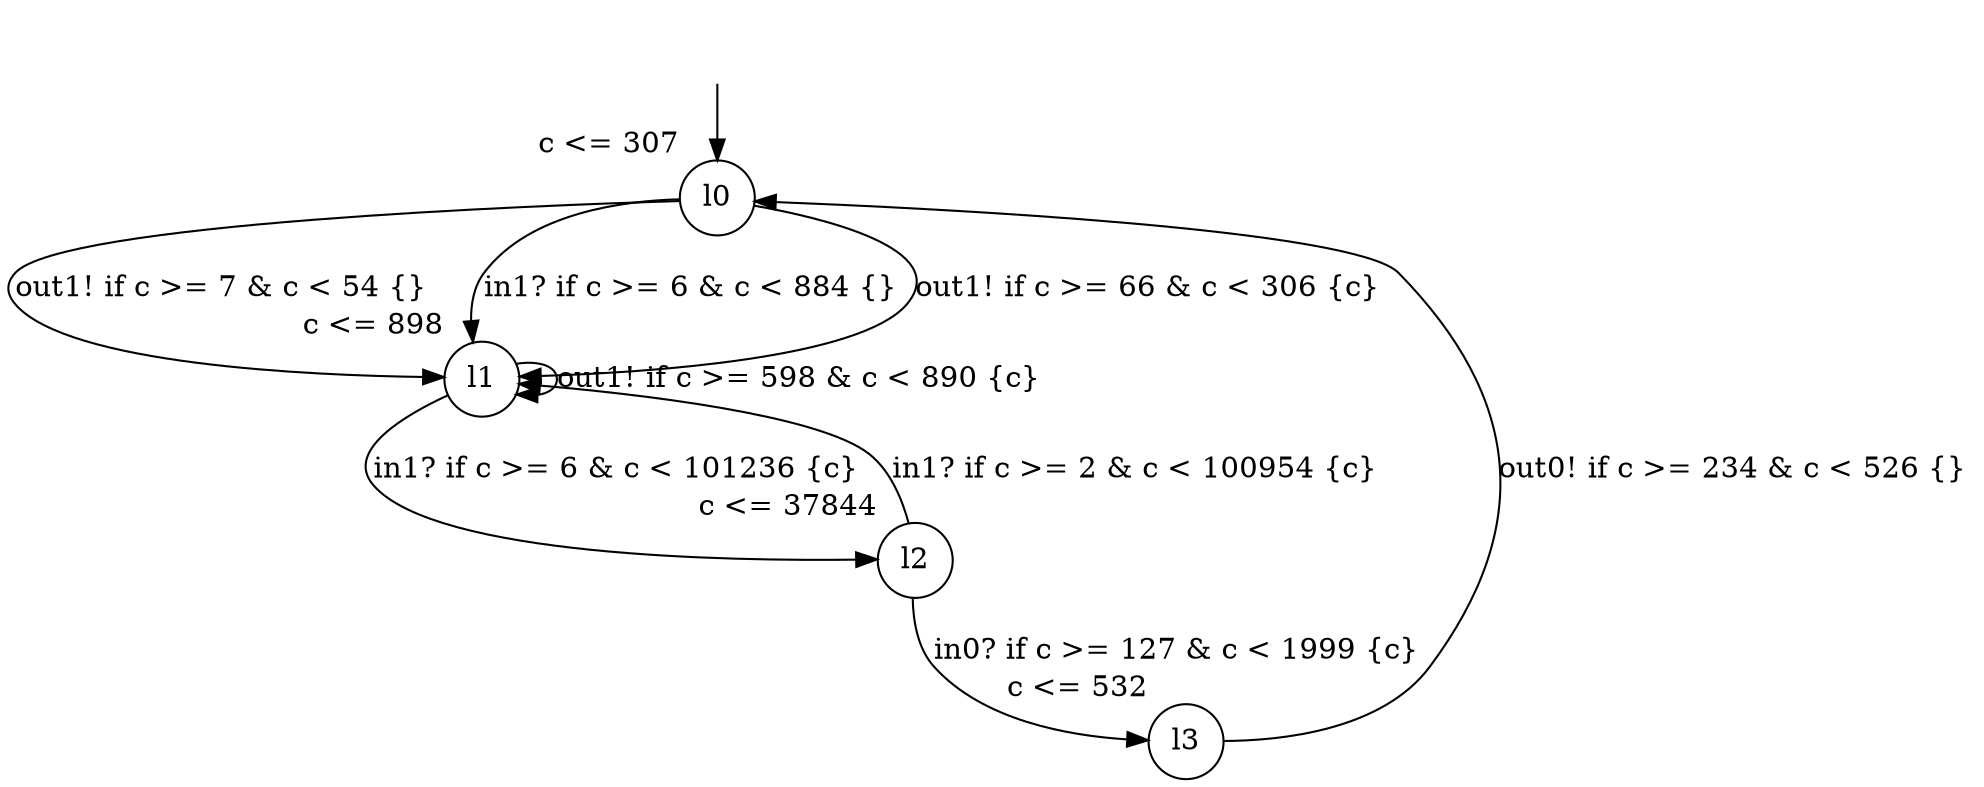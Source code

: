 digraph g {
__start0 [label="" shape="none"];
l0 [shape="circle" margin=0 label="l0", xlabel="c <= 307"];
l1 [shape="circle" margin=0 label="l1", xlabel="c <= 898"];
l2 [shape="circle" margin=0 label="l2", xlabel="c <= 37844"];
l3 [shape="circle" margin=0 label="l3", xlabel="c <= 532"];
l0 -> l1 [label="out1! if c >= 7 & c < 54 {} "];
l0 -> l1 [label="in1? if c >= 6 & c < 884 {} "];
l0 -> l1 [label="out1! if c >= 66 & c < 306 {c} "];
l1 -> l2 [label="in1? if c >= 6 & c < 101236 {c} "];
l1 -> l1 [label="out1! if c >= 598 & c < 890 {c} "];
l2 -> l3 [label="in0? if c >= 127 & c < 1999 {c} "];
l2 -> l1 [label="in1? if c >= 2 & c < 100954 {c} "];
l3 -> l0 [label="out0! if c >= 234 & c < 526 {} "];
__start0 -> l0;
}
